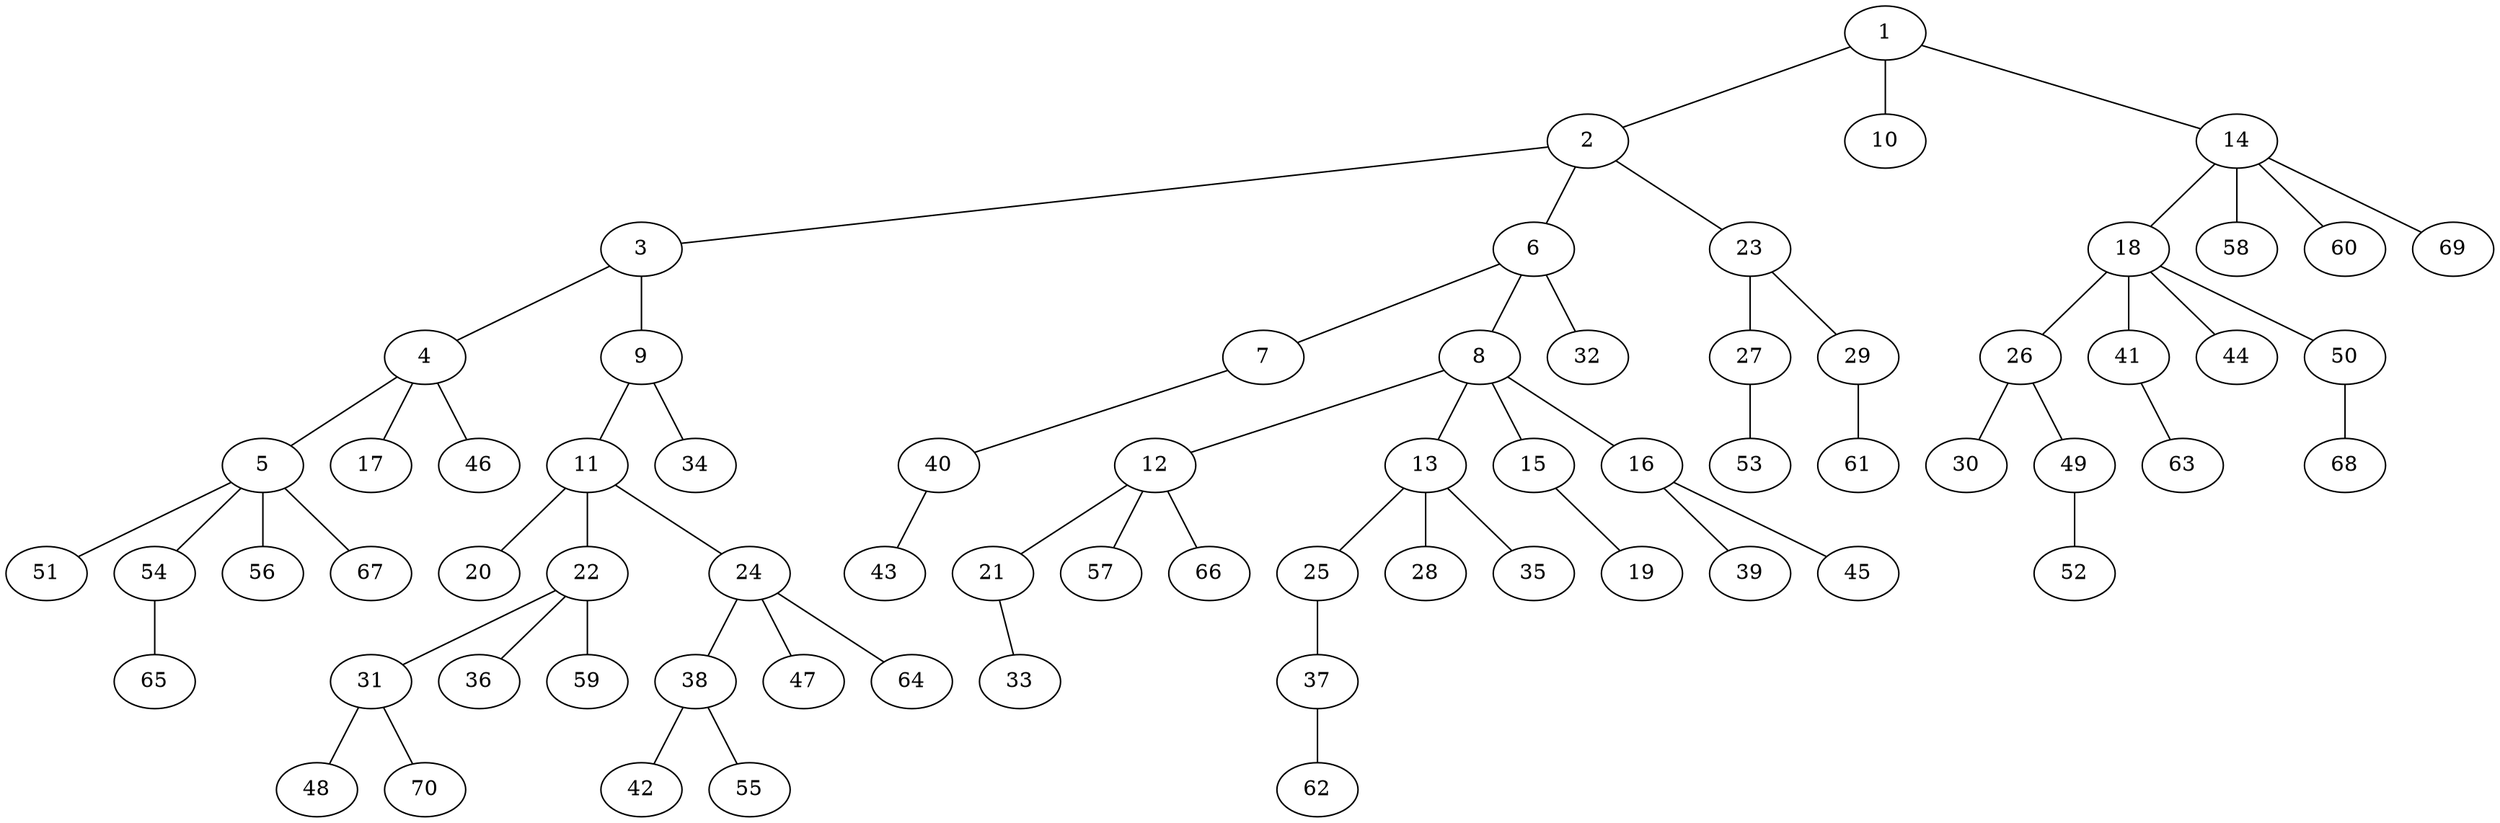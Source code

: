 graph graphname {1--2
1--10
1--14
2--3
2--6
2--23
3--4
3--9
4--5
4--17
4--46
5--51
5--54
5--56
5--67
6--7
6--8
6--32
7--40
8--12
8--13
8--15
8--16
9--11
9--34
11--20
11--22
11--24
12--21
12--57
12--66
13--25
13--28
13--35
14--18
14--58
14--60
14--69
15--19
16--39
16--45
18--26
18--41
18--44
18--50
21--33
22--31
22--36
22--59
23--27
23--29
24--38
24--47
24--64
25--37
26--30
26--49
27--53
29--61
31--48
31--70
37--62
38--42
38--55
40--43
41--63
49--52
50--68
54--65
}